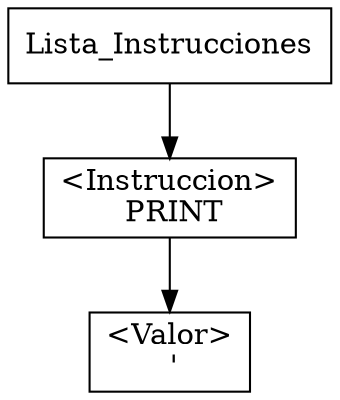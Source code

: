 
digraph G {
node[shape="box"];
start[label="Lista_Instrucciones"];

start -> nodo_1_0;
nodo_1_0[label="<Instruccion>\n PRINT"]
nodo_1_9[label="<Valor>\n \'"]
nodo_1_0 -> nodo_1_9;
}